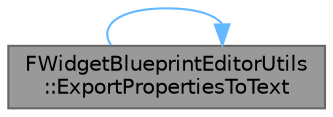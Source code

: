 digraph "FWidgetBlueprintEditorUtils::ExportPropertiesToText"
{
 // INTERACTIVE_SVG=YES
 // LATEX_PDF_SIZE
  bgcolor="transparent";
  edge [fontname=Helvetica,fontsize=10,labelfontname=Helvetica,labelfontsize=10];
  node [fontname=Helvetica,fontsize=10,shape=box,height=0.2,width=0.4];
  rankdir="LR";
  Node1 [id="Node000001",label="FWidgetBlueprintEditorUtils\l::ExportPropertiesToText",height=0.2,width=0.4,color="gray40", fillcolor="grey60", style="filled", fontcolor="black",tooltip="Exports the individual properties of an object to text and stores them in a map."];
  Node1 -> Node1 [id="edge1_Node000001_Node000001",color="steelblue1",style="solid",tooltip=" "];
}
